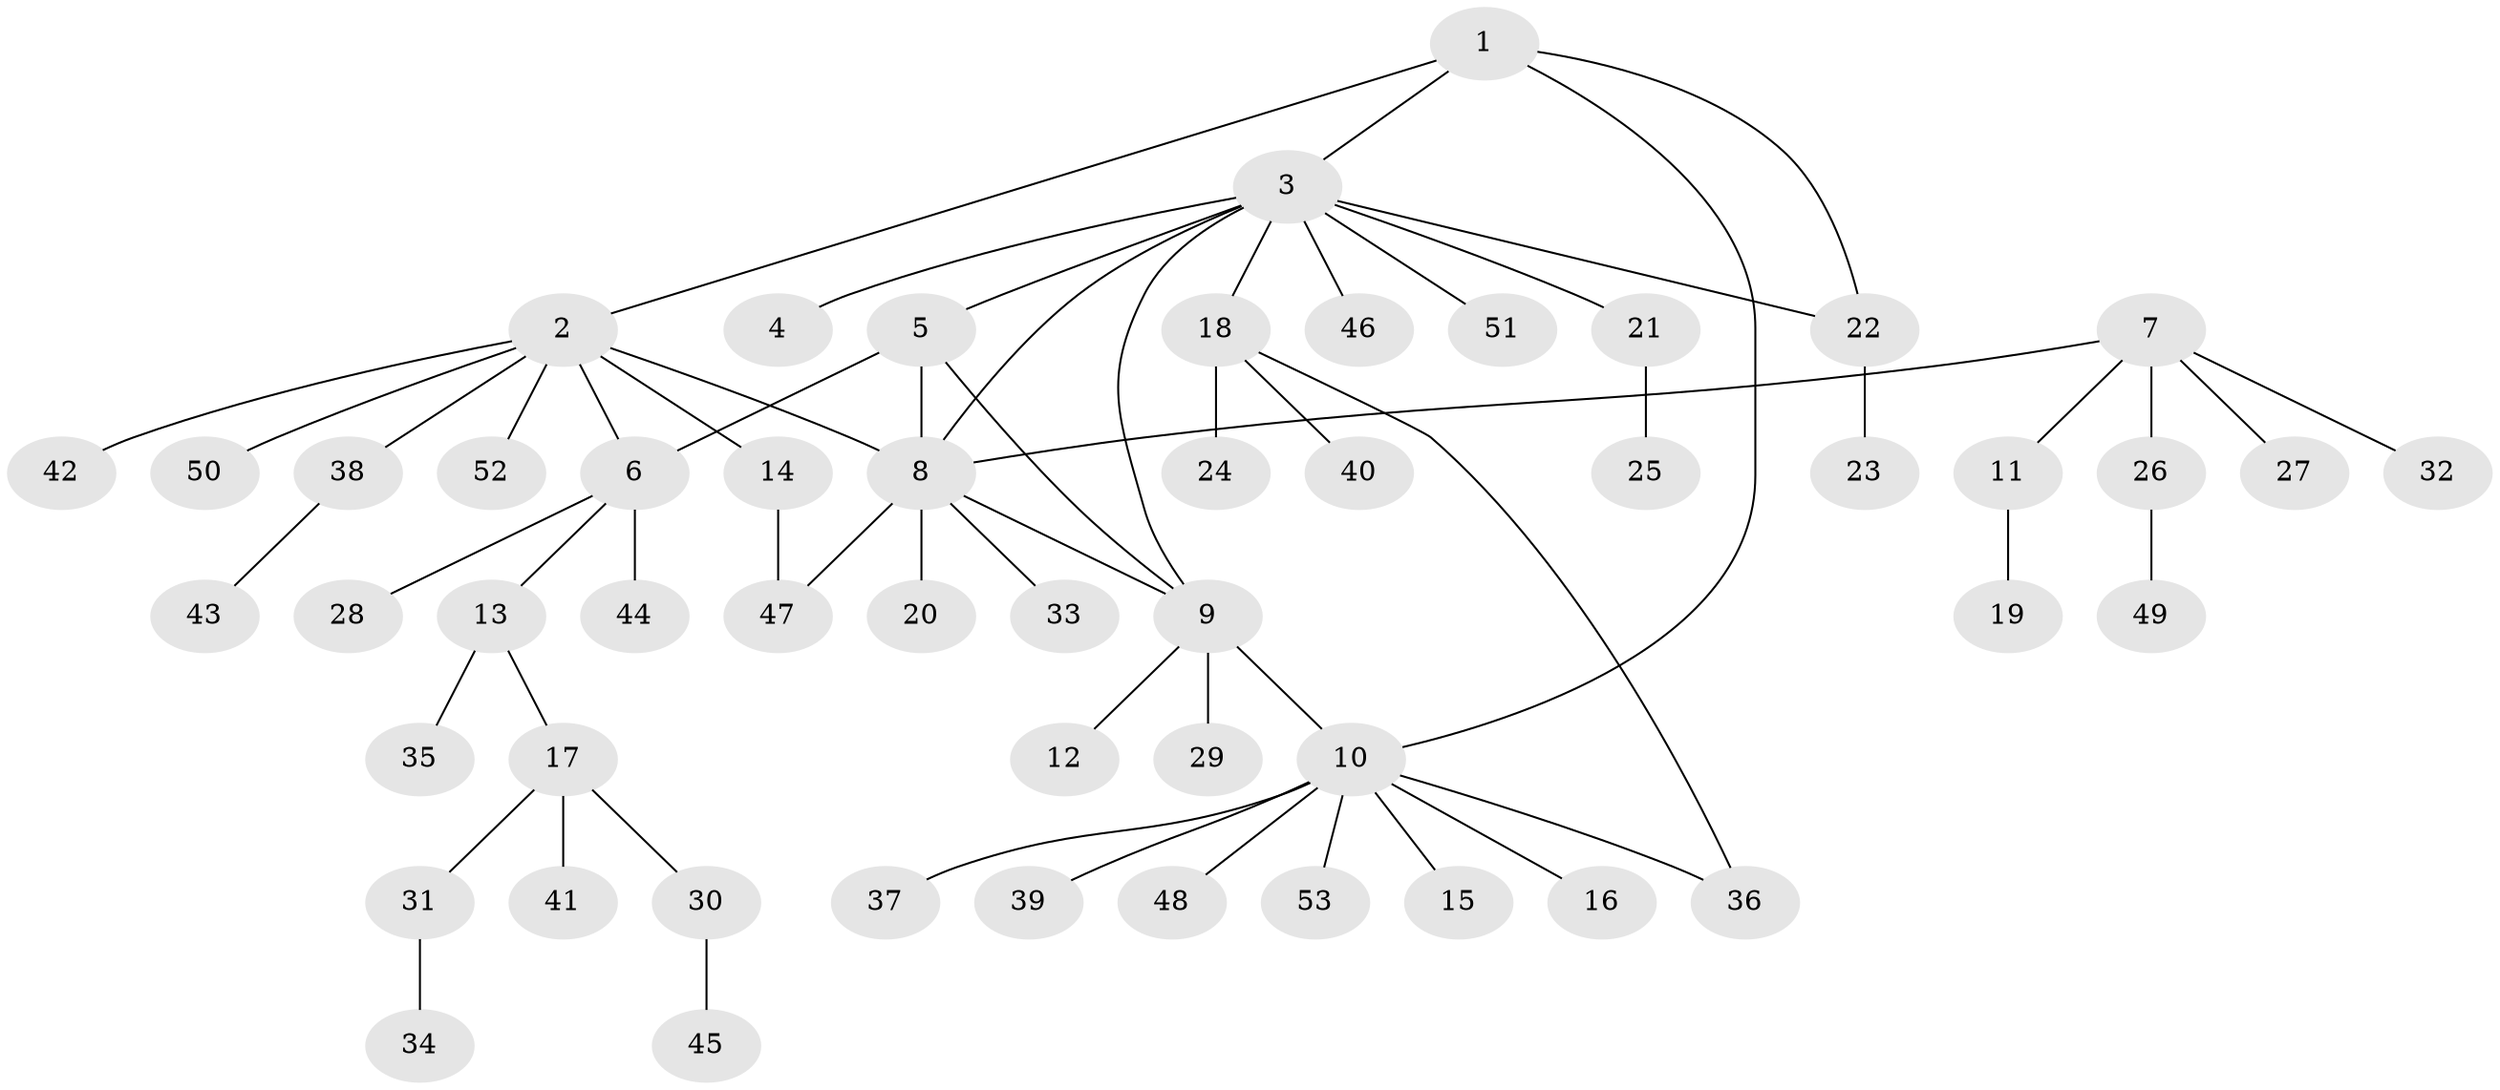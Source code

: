 // coarse degree distribution, {8: 0.06666666666666667, 6: 0.06666666666666667, 1: 0.8, 2: 0.06666666666666667}
// Generated by graph-tools (version 1.1) at 2025/19/03/04/25 18:19:35]
// undirected, 53 vertices, 61 edges
graph export_dot {
graph [start="1"]
  node [color=gray90,style=filled];
  1;
  2;
  3;
  4;
  5;
  6;
  7;
  8;
  9;
  10;
  11;
  12;
  13;
  14;
  15;
  16;
  17;
  18;
  19;
  20;
  21;
  22;
  23;
  24;
  25;
  26;
  27;
  28;
  29;
  30;
  31;
  32;
  33;
  34;
  35;
  36;
  37;
  38;
  39;
  40;
  41;
  42;
  43;
  44;
  45;
  46;
  47;
  48;
  49;
  50;
  51;
  52;
  53;
  1 -- 2;
  1 -- 3;
  1 -- 10;
  1 -- 22;
  2 -- 6;
  2 -- 8;
  2 -- 14;
  2 -- 38;
  2 -- 42;
  2 -- 50;
  2 -- 52;
  3 -- 4;
  3 -- 5;
  3 -- 8;
  3 -- 9;
  3 -- 18;
  3 -- 21;
  3 -- 22;
  3 -- 46;
  3 -- 51;
  5 -- 6;
  5 -- 8;
  5 -- 9;
  6 -- 13;
  6 -- 28;
  6 -- 44;
  7 -- 8;
  7 -- 11;
  7 -- 26;
  7 -- 27;
  7 -- 32;
  8 -- 9;
  8 -- 20;
  8 -- 33;
  8 -- 47;
  9 -- 10;
  9 -- 12;
  9 -- 29;
  10 -- 15;
  10 -- 16;
  10 -- 36;
  10 -- 37;
  10 -- 39;
  10 -- 48;
  10 -- 53;
  11 -- 19;
  13 -- 17;
  13 -- 35;
  14 -- 47;
  17 -- 30;
  17 -- 31;
  17 -- 41;
  18 -- 24;
  18 -- 36;
  18 -- 40;
  21 -- 25;
  22 -- 23;
  26 -- 49;
  30 -- 45;
  31 -- 34;
  38 -- 43;
}
